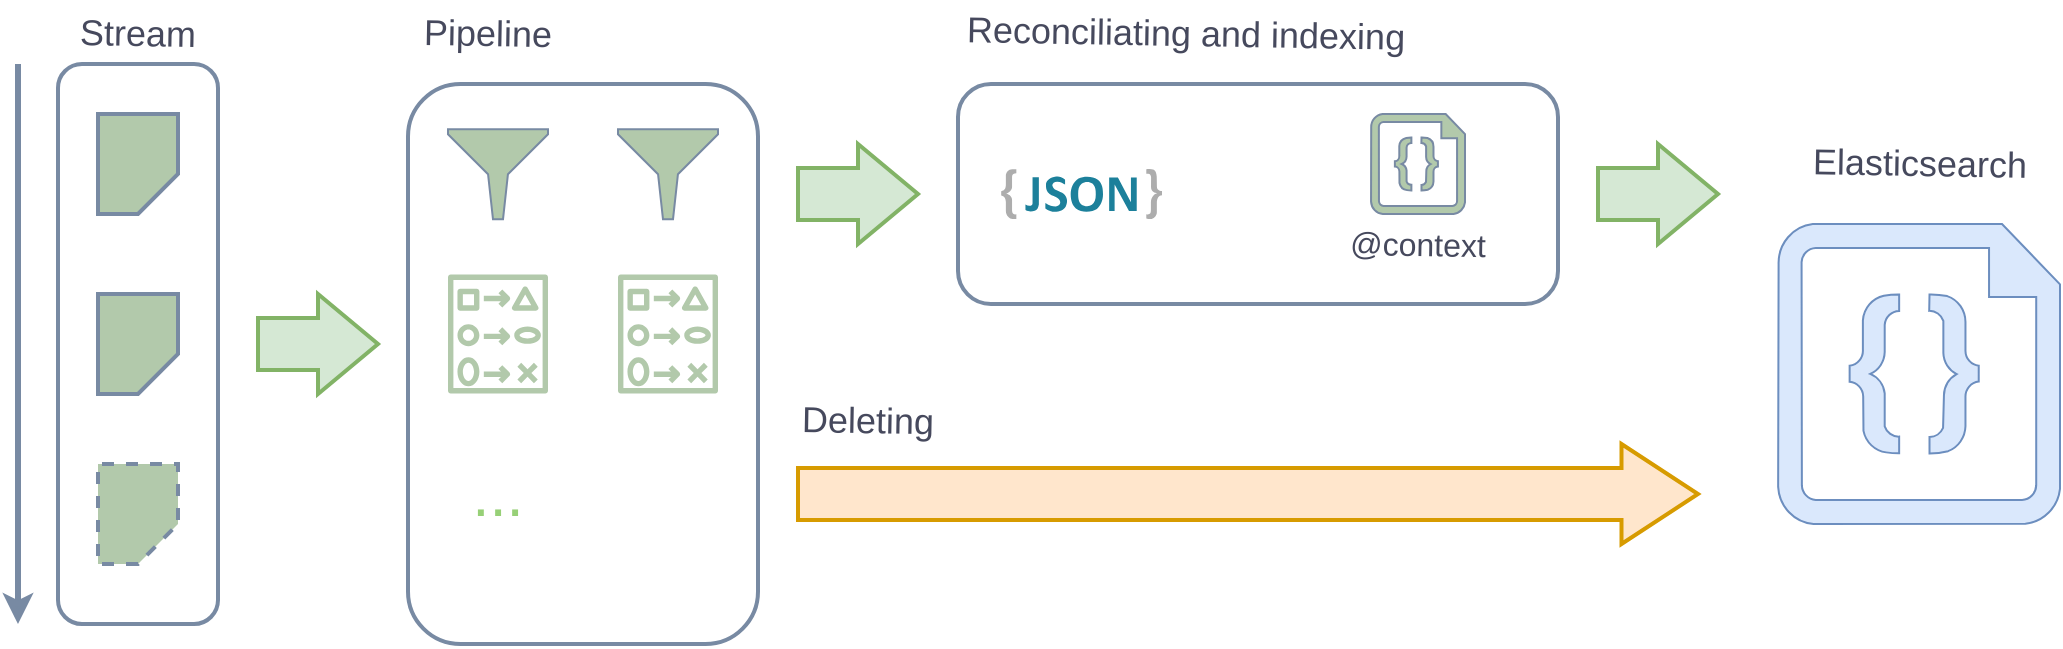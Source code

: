 <mxfile version="21.2.9" type="device">
  <diagram id="QSuyjxM7UM31vO4ASxOD" name="Page-1">
    <mxGraphModel dx="2711" dy="928" grid="1" gridSize="10" guides="1" tooltips="1" connect="1" arrows="1" fold="1" page="1" pageScale="1" pageWidth="850" pageHeight="1100" background="#ffffff" math="0" shadow="0">
      <root>
        <mxCell id="0" />
        <mxCell id="1" parent="0" />
        <mxCell id="3Qtf_9oRKImHOX2U-JM6-33" value="" style="rounded=1;whiteSpace=wrap;html=1;fillColor=none;strokeColor=#788AA3;strokeWidth=2;fontColor=#46495D;" parent="1" vertex="1">
          <mxGeometry x="-780" y="110" width="80" height="280" as="geometry" />
        </mxCell>
        <mxCell id="3Qtf_9oRKImHOX2U-JM6-4" value="" style="shape=card;whiteSpace=wrap;html=1;fontSize=16;size=20;direction=west;strokeColor=#788AA3;strokeWidth=2;fillColor=#B2C9AB;fontColor=#46495D;" parent="1" vertex="1">
          <mxGeometry x="-760" y="225" width="40" height="50" as="geometry" />
        </mxCell>
        <mxCell id="3Qtf_9oRKImHOX2U-JM6-5" value="" style="shape=card;whiteSpace=wrap;html=1;fontSize=16;size=20;direction=west;strokeColor=#788AA3;strokeWidth=2;fillColor=#B2C9AB;fontColor=#46495D;" parent="1" vertex="1">
          <mxGeometry x="-760" y="135" width="40" height="50" as="geometry" />
        </mxCell>
        <mxCell id="3Qtf_9oRKImHOX2U-JM6-8" value="&lt;div style=&quot;font-size: 18px;&quot;&gt;Stream&lt;/div&gt;" style="text;html=1;strokeColor=none;fillColor=none;align=center;verticalAlign=middle;whiteSpace=wrap;rounded=0;labelBackgroundColor=none;fontSize=18;rotation=1;fontColor=#46495D;" parent="1" vertex="1">
          <mxGeometry x="-800" y="80" width="120" height="30" as="geometry" />
        </mxCell>
        <mxCell id="3Qtf_9oRKImHOX2U-JM6-9" value="" style="endArrow=classic;html=1;rounded=0;fontSize=16;strokeColor=#788AA3;strokeWidth=3;fontColor=#46495D;" parent="1" edge="1">
          <mxGeometry width="50" height="50" relative="1" as="geometry">
            <mxPoint x="-800" y="110" as="sourcePoint" />
            <mxPoint x="-800" y="390" as="targetPoint" />
          </mxGeometry>
        </mxCell>
        <mxCell id="3Qtf_9oRKImHOX2U-JM6-10" value="" style="shape=card;whiteSpace=wrap;html=1;fontSize=16;size=20;direction=west;dashed=1;strokeColor=#788AA3;strokeWidth=2;fillColor=#B2C9AB;fontColor=#46495D;" parent="1" vertex="1">
          <mxGeometry x="-760" y="310" width="40" height="50" as="geometry" />
        </mxCell>
        <mxCell id="3Qtf_9oRKImHOX2U-JM6-12" value="" style="shape=singleArrow;whiteSpace=wrap;html=1;fontSize=30;arrowWidth=0.52;arrowSize=0.5;fillColor=#d5e8d4;strokeColor=#82b366;strokeWidth=2;" parent="1" vertex="1">
          <mxGeometry x="-680" y="225" width="60" height="50" as="geometry" />
        </mxCell>
        <mxCell id="3Qtf_9oRKImHOX2U-JM6-22" value="Pipeline" style="text;html=1;strokeColor=none;fillColor=none;align=center;verticalAlign=middle;whiteSpace=wrap;rounded=0;labelBackgroundColor=none;fontSize=18;rotation=1;fontColor=#46495D;" parent="1" vertex="1">
          <mxGeometry x="-605" y="80" width="80" height="30" as="geometry" />
        </mxCell>
        <mxCell id="3Qtf_9oRKImHOX2U-JM6-25" value="" style="aspect=fixed;pointerEvents=1;shadow=0;dashed=0;html=1;strokeColor=#788AA3;labelPosition=center;verticalLabelPosition=bottom;verticalAlign=top;align=center;fillColor=#B2C9AB;shape=mxgraph.azure.code_file;fontSize=30;strokeWidth=1;fontColor=#46495D;" parent="1" vertex="1">
          <mxGeometry x="-123.5" y="135" width="47" height="50" as="geometry" />
        </mxCell>
        <mxCell id="3Qtf_9oRKImHOX2U-JM6-27" value="" style="aspect=fixed;pointerEvents=1;shadow=0;dashed=0;html=1;strokeColor=#6c8ebf;labelPosition=center;verticalLabelPosition=bottom;verticalAlign=top;align=center;fillColor=#dae8fc;shape=mxgraph.azure.code_file;fontSize=30;strokeWidth=1;" parent="1" vertex="1">
          <mxGeometry x="80" y="190" width="141" height="150" as="geometry" />
        </mxCell>
        <mxCell id="3Qtf_9oRKImHOX2U-JM6-28" value="&lt;div style=&quot;font-size: 18px;&quot;&gt;Elasticsearch&lt;/div&gt;" style="text;html=1;strokeColor=none;fillColor=none;align=center;verticalAlign=middle;whiteSpace=wrap;rounded=0;labelBackgroundColor=none;fontSize=18;rotation=1;fontColor=#46495D;" parent="1" vertex="1">
          <mxGeometry x="100.5" y="145" width="100" height="30" as="geometry" />
        </mxCell>
        <mxCell id="3Qtf_9oRKImHOX2U-JM6-29" value="&lt;div&gt;@context&lt;/div&gt;" style="text;html=1;strokeColor=none;fillColor=none;align=center;verticalAlign=middle;whiteSpace=wrap;rounded=0;labelBackgroundColor=none;fontSize=16;rotation=1;fontColor=#46495D;" parent="1" vertex="1">
          <mxGeometry x="-160" y="185" width="120" height="30" as="geometry" />
        </mxCell>
        <mxCell id="3Qtf_9oRKImHOX2U-JM6-36" value="" style="dashed=0;outlineConnect=0;html=1;align=center;labelPosition=center;verticalLabelPosition=bottom;verticalAlign=top;shape=mxgraph.weblogos.json_2;rounded=0;fontColor=#46495D;strokeColor=#788AA3;fillColor=#B2C9AB;" parent="1" vertex="1">
          <mxGeometry x="-308.4" y="162.4" width="80.4" height="25.2" as="geometry" />
        </mxCell>
        <mxCell id="3Qtf_9oRKImHOX2U-JM6-38" value="" style="shape=image;html=1;verticalAlign=top;verticalLabelPosition=bottom;labelBackgroundColor=none;imageAspect=0;aspect=fixed;image=https://cdn4.iconfinder.com/data/icons/evil-icons-user-interface/64/plus-128.png;rounded=0;fontSize=18;fontColor=#46495D;strokeColor=#788AA3;fillColor=#B2C9AB;imageBackground=none;" parent="1" vertex="1">
          <mxGeometry x="-210" y="145" width="60" height="60" as="geometry" />
        </mxCell>
        <mxCell id="cFClM1WQ0U9m2hekXylD-12" value="" style="rounded=1;whiteSpace=wrap;html=1;fillColor=none;strokeColor=#788AA3;strokeWidth=2;fontColor=#46495D;" vertex="1" parent="1">
          <mxGeometry x="-605" y="120" width="175" height="280" as="geometry" />
        </mxCell>
        <mxCell id="cFClM1WQ0U9m2hekXylD-13" value="" style="aspect=fixed;pointerEvents=1;shadow=0;dashed=0;html=1;strokeColor=#788AA3;labelPosition=center;verticalLabelPosition=bottom;verticalAlign=top;align=center;fillColor=#B2C9AB;shape=mxgraph.mscae.enterprise.filter;fontSize=30;fontColor=#46495D;" vertex="1" parent="1">
          <mxGeometry x="-585" y="142.6" width="50" height="45" as="geometry" />
        </mxCell>
        <mxCell id="cFClM1WQ0U9m2hekXylD-14" value="" style="outlineConnect=0;fontColor=#46495D;fillColor=#B2C9AB;strokeColor=#788AA3;dashed=0;verticalLabelPosition=bottom;verticalAlign=top;align=center;html=1;fontSize=12;fontStyle=0;aspect=fixed;pointerEvents=1;shape=mxgraph.aws4.change_set;" vertex="1" parent="1">
          <mxGeometry x="-585" y="215" width="50" height="60" as="geometry" />
        </mxCell>
        <mxCell id="cFClM1WQ0U9m2hekXylD-16" value="&lt;font style=&quot;font-size: 31px;&quot; color=&quot;#97d077&quot;&gt;...&lt;/font&gt;" style="rounded=0;whiteSpace=wrap;html=1;strokeColor=none;fillColor=none;fontColor=#00CC66;" vertex="1" parent="1">
          <mxGeometry x="-595" y="295" width="70" height="60" as="geometry" />
        </mxCell>
        <mxCell id="cFClM1WQ0U9m2hekXylD-17" value="" style="shape=singleArrow;whiteSpace=wrap;html=1;fontSize=30;arrowWidth=0.52;arrowSize=0.5;fillColor=#d5e8d4;strokeColor=#82b366;strokeWidth=2;" vertex="1" parent="1">
          <mxGeometry x="-410" y="150" width="60" height="50" as="geometry" />
        </mxCell>
        <mxCell id="cFClM1WQ0U9m2hekXylD-18" value="" style="shape=singleArrow;whiteSpace=wrap;html=1;fontSize=30;arrowWidth=0.52;arrowSize=0.085;fillColor=#ffe6cc;strokeColor=#d79b00;strokeWidth=2;" vertex="1" parent="1">
          <mxGeometry x="-410" y="300" width="450" height="50" as="geometry" />
        </mxCell>
        <mxCell id="cFClM1WQ0U9m2hekXylD-19" value="" style="rounded=1;whiteSpace=wrap;html=1;fillColor=none;strokeColor=#788AA3;strokeWidth=2;fontColor=#46495D;" vertex="1" parent="1">
          <mxGeometry x="-330" y="120" width="300" height="110" as="geometry" />
        </mxCell>
        <mxCell id="cFClM1WQ0U9m2hekXylD-20" value="Reconciliating and indexing" style="text;html=1;strokeColor=none;fillColor=none;align=center;verticalAlign=middle;whiteSpace=wrap;rounded=0;labelBackgroundColor=none;fontSize=18;rotation=1;fontColor=#46495D;" vertex="1" parent="1">
          <mxGeometry x="-330" y="80" width="228.2" height="30" as="geometry" />
        </mxCell>
        <mxCell id="cFClM1WQ0U9m2hekXylD-21" value="" style="shape=singleArrow;whiteSpace=wrap;html=1;fontSize=30;arrowWidth=0.52;arrowSize=0.5;fillColor=#d5e8d4;strokeColor=#82b366;strokeWidth=2;" vertex="1" parent="1">
          <mxGeometry x="-10" y="150" width="60" height="50" as="geometry" />
        </mxCell>
        <mxCell id="cFClM1WQ0U9m2hekXylD-22" value="Deleting" style="text;html=1;strokeColor=none;fillColor=none;align=left;verticalAlign=middle;whiteSpace=wrap;rounded=0;labelBackgroundColor=none;fontSize=18;rotation=1;fontColor=#46495D;" vertex="1" parent="1">
          <mxGeometry x="-410" y="275" width="228.2" height="30" as="geometry" />
        </mxCell>
        <mxCell id="cFClM1WQ0U9m2hekXylD-23" value="" style="aspect=fixed;pointerEvents=1;shadow=0;dashed=0;html=1;strokeColor=#788AA3;labelPosition=center;verticalLabelPosition=bottom;verticalAlign=top;align=center;fillColor=#B2C9AB;shape=mxgraph.mscae.enterprise.filter;fontSize=30;fontColor=#46495D;" vertex="1" parent="1">
          <mxGeometry x="-500" y="142.6" width="50" height="45" as="geometry" />
        </mxCell>
        <mxCell id="cFClM1WQ0U9m2hekXylD-24" value="" style="outlineConnect=0;fontColor=#46495D;fillColor=#B2C9AB;strokeColor=#788AA3;dashed=0;verticalLabelPosition=bottom;verticalAlign=top;align=center;html=1;fontSize=12;fontStyle=0;aspect=fixed;pointerEvents=1;shape=mxgraph.aws4.change_set;" vertex="1" parent="1">
          <mxGeometry x="-500" y="215" width="50" height="60" as="geometry" />
        </mxCell>
      </root>
    </mxGraphModel>
  </diagram>
</mxfile>
